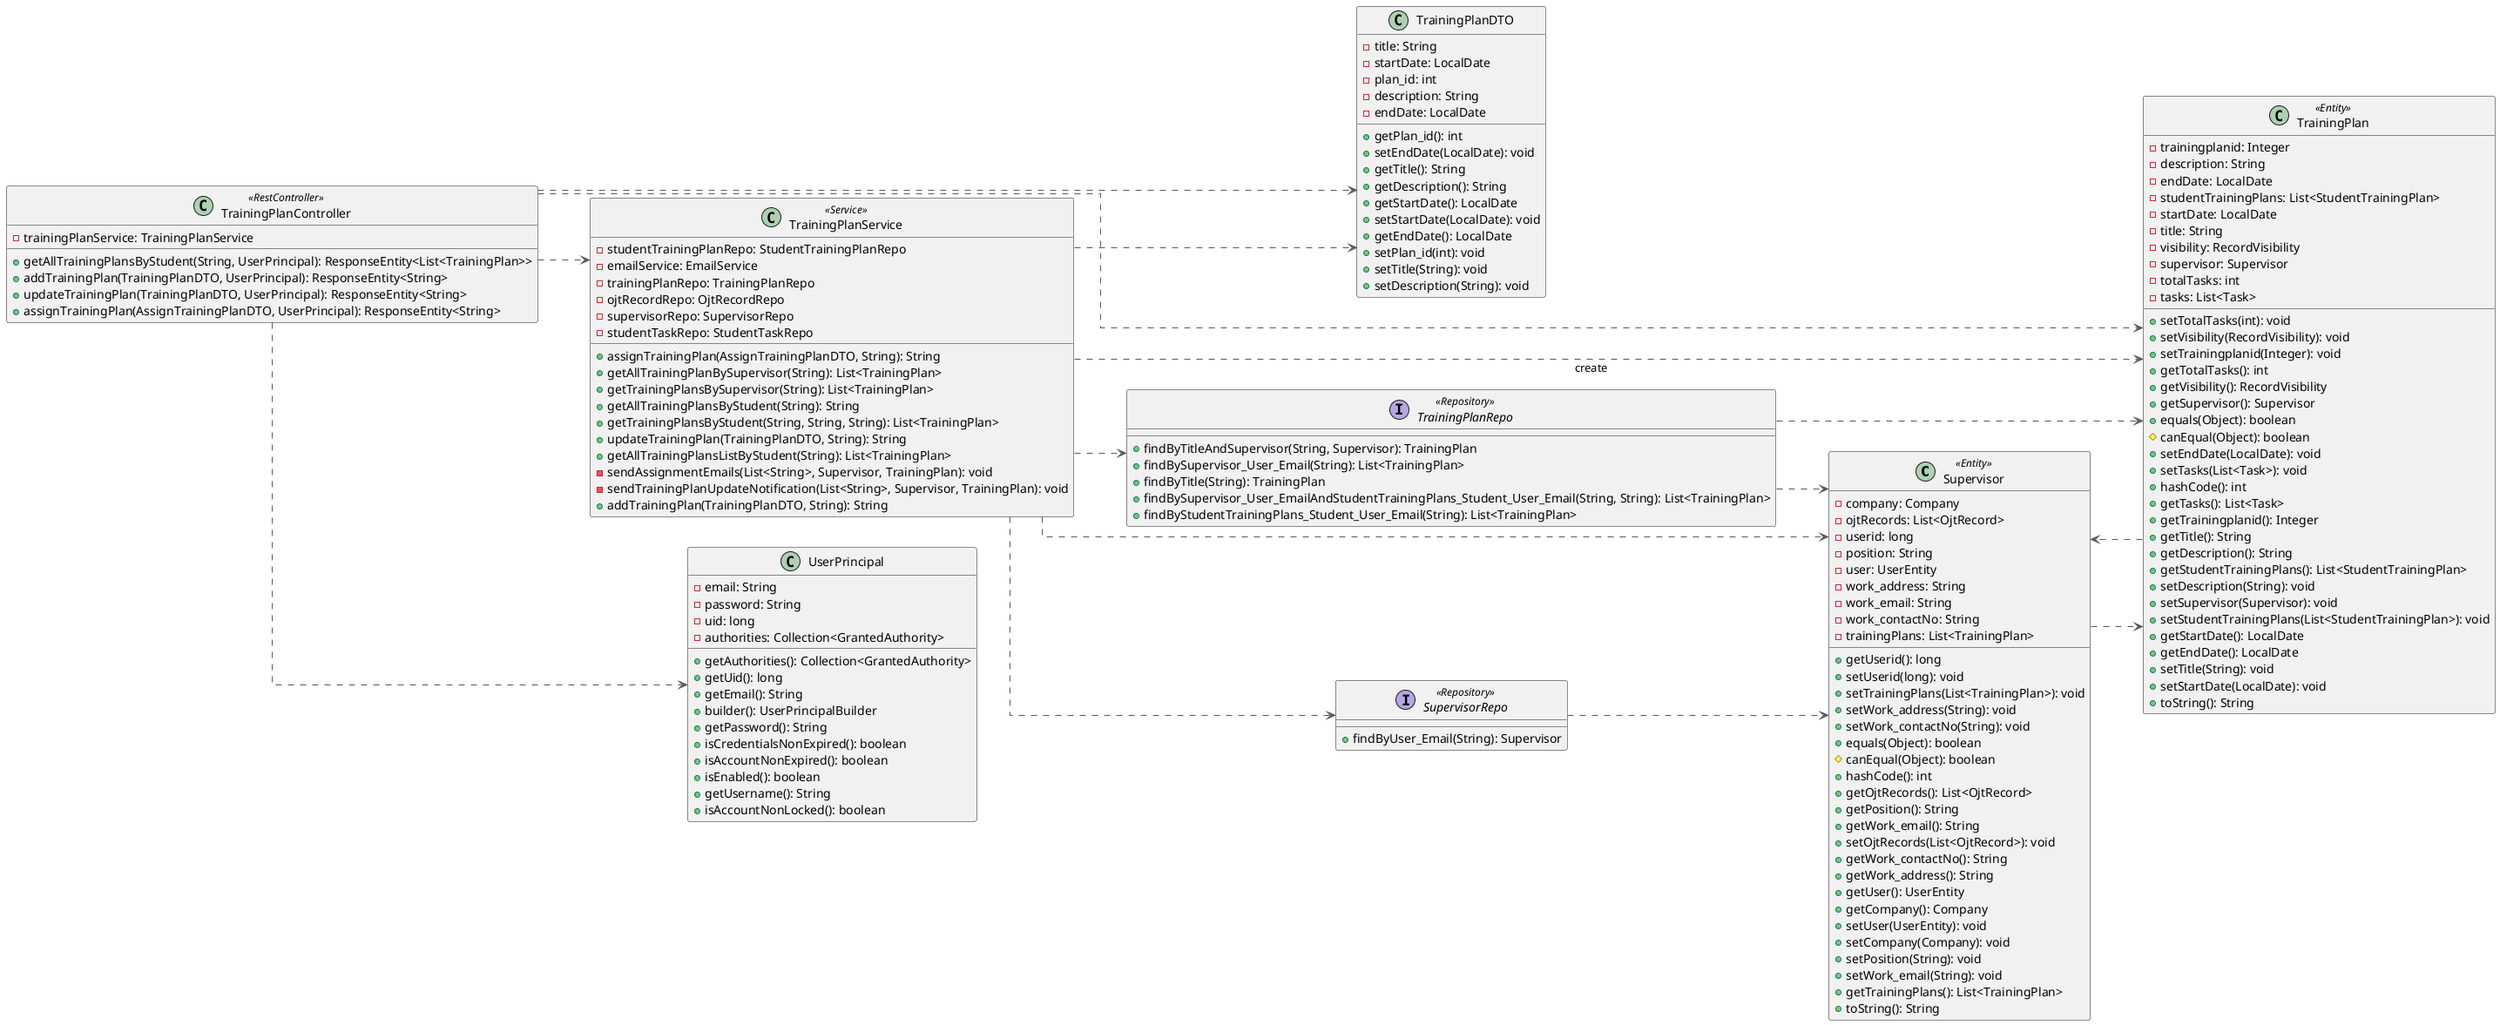 @startuml
left to right direction
skinparam linetype ortho

class Supervisor << Entity >> {
  - company: Company
  - ojtRecords: List<OjtRecord>
  - userid: long
  - position: String
  - user: UserEntity
  - work_address: String
  - work_email: String
  - work_contactNo: String
  - trainingPlans: List<TrainingPlan>
  + getUserid(): long
  + setUserid(long): void
  + setTrainingPlans(List<TrainingPlan>): void
  + setWork_address(String): void
  + setWork_contactNo(String): void
  + equals(Object): boolean
  # canEqual(Object): boolean
  + hashCode(): int
  + getOjtRecords(): List<OjtRecord>
  + getPosition(): String
  + getWork_email(): String
  + setOjtRecords(List<OjtRecord>): void
  + getWork_contactNo(): String
  + getWork_address(): String
  + getUser(): UserEntity
  + getCompany(): Company
  + setUser(UserEntity): void
  + setCompany(Company): void
  + setPosition(String): void
  + setWork_email(String): void
  + getTrainingPlans(): List<TrainingPlan>
  + toString(): String
}
interface SupervisorRepo << Repository>> {
  + findByUser_Email(String): Supervisor
}
class TrainingPlan << Entity >> {
  - trainingplanid: Integer
  - description: String
  - endDate: LocalDate
  - studentTrainingPlans: List<StudentTrainingPlan>
  - startDate: LocalDate
  - title: String
  - visibility: RecordVisibility
  - supervisor: Supervisor
  - totalTasks: int
  - tasks: List<Task>
  + setTotalTasks(int): void
  + setVisibility(RecordVisibility): void
  + setTrainingplanid(Integer): void
  + getTotalTasks(): int
  + getVisibility(): RecordVisibility
  + getSupervisor(): Supervisor
  + equals(Object): boolean
  # canEqual(Object): boolean
  + setEndDate(LocalDate): void
  + setTasks(List<Task>): void
  + hashCode(): int
  + getTasks(): List<Task>
  + getTrainingplanid(): Integer
  + getTitle(): String
  + getDescription(): String
  + getStudentTrainingPlans(): List<StudentTrainingPlan>
  + setDescription(String): void
  + setSupervisor(Supervisor): void
  + setStudentTrainingPlans(List<StudentTrainingPlan>): void
  + getStartDate(): LocalDate
  + getEndDate(): LocalDate
  + setTitle(String): void
  + setStartDate(LocalDate): void
  + toString(): String
}
class TrainingPlanController << RestController >> {
  - trainingPlanService: TrainingPlanService
  + getAllTrainingPlansByStudent(String, UserPrincipal): ResponseEntity<List<TrainingPlan>>
  + addTrainingPlan(TrainingPlanDTO, UserPrincipal): ResponseEntity<String>
  + updateTrainingPlan(TrainingPlanDTO, UserPrincipal): ResponseEntity<String>
  + assignTrainingPlan(AssignTrainingPlanDTO, UserPrincipal): ResponseEntity<String>
}
class TrainingPlanDTO {
  - title: String
  - startDate: LocalDate
  - plan_id: int
  - description: String
  - endDate: LocalDate
  + getPlan_id(): int
  + setEndDate(LocalDate): void
  + getTitle(): String
  + getDescription(): String
  + getStartDate(): LocalDate
  + setStartDate(LocalDate): void
  + getEndDate(): LocalDate
  + setPlan_id(int): void
  + setTitle(String): void
  + setDescription(String): void
}
interface TrainingPlanRepo << Repository>> {
  + findByTitleAndSupervisor(String, Supervisor): TrainingPlan
  + findBySupervisor_User_Email(String): List<TrainingPlan>
  + findByTitle(String): TrainingPlan
  + findBySupervisor_User_EmailAndStudentTrainingPlans_Student_User_Email(String, String): List<TrainingPlan>
  + findByStudentTrainingPlans_Student_User_Email(String): List<TrainingPlan>
}
class TrainingPlanService << Service >> {
  - studentTrainingPlanRepo: StudentTrainingPlanRepo
  - emailService: EmailService
  - trainingPlanRepo: TrainingPlanRepo
  - ojtRecordRepo: OjtRecordRepo
  - supervisorRepo: SupervisorRepo
  - studentTaskRepo: StudentTaskRepo
  + assignTrainingPlan(AssignTrainingPlanDTO, String): String
  + getAllTrainingPlanBySupervisor(String): List<TrainingPlan>
  + getTrainingPlansBySupervisor(String): List<TrainingPlan>
  + getAllTrainingPlansByStudent(String): String
  + getTrainingPlansByStudent(String, String, String): List<TrainingPlan>
  + updateTrainingPlan(TrainingPlanDTO, String): String
  + getAllTrainingPlansListByStudent(String): List<TrainingPlan>
  - sendAssignmentEmails(List<String>, Supervisor, TrainingPlan): void
  - sendTrainingPlanUpdateNotification(List<String>, Supervisor, TrainingPlan): void
  + addTrainingPlan(TrainingPlanDTO, String): String
}
class UserPrincipal {
  - email: String
  - password: String
  - uid: long
  - authorities: Collection<GrantedAuthority>
  + getAuthorities(): Collection<GrantedAuthority>
  + getUid(): long
  + getEmail(): String
  + builder(): UserPrincipalBuilder
  + getPassword(): String
  + isCredentialsNonExpired(): boolean
  + isAccountNonExpired(): boolean
  + isEnabled(): boolean
  + getUsername(): String
  + isAccountNonLocked(): boolean
}

Supervisor              -[#595959,dashed]->  TrainingPlan
SupervisorRepo          -[#595959,dashed]->  Supervisor
TrainingPlan            -[#595959,dashed]->  Supervisor
TrainingPlanController  -[#595959,dashed]->  TrainingPlan
TrainingPlanController  -[#595959,dashed]->  TrainingPlanDTO
TrainingPlanController  -[#595959,dashed]->  TrainingPlanService
TrainingPlanController  -[#595959,dashed]->  UserPrincipal
TrainingPlanRepo        -[#595959,dashed]->  Supervisor
TrainingPlanRepo        -[#595959,dashed]->  TrainingPlan
TrainingPlanService     -[#595959,dashed]->  Supervisor
TrainingPlanService     -[#595959,dashed]->  SupervisorRepo
TrainingPlanService     -[#595959,dashed]->  TrainingPlan           : "«create»"
TrainingPlanService     -[#595959,dashed]->  TrainingPlanDTO
TrainingPlanService     -[#595959,dashed]->  TrainingPlanRepo
@enduml